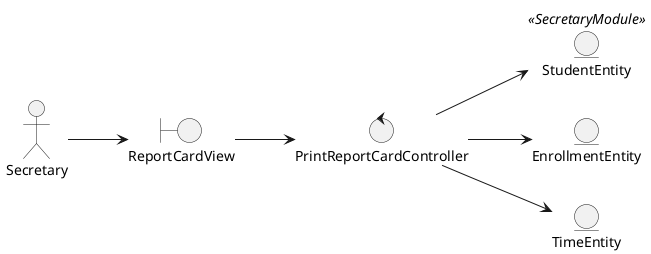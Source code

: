 @startuml
left to right direction

'--- Classes definition ---
actor Secretary

boundary ReportCardView

control PrintReportCardController

entity StudentEntity<<SecretaryModule>>
entity EnrollmentEntity
entity TimeEntity

'--- Actor relations ---
Secretary --> ReportCardView


'--- Views relations ---
ReportCardView --> PrintReportCardController

'--- Controllers relations ---
PrintReportCardController --> StudentEntity
PrintReportCardController --> EnrollmentEntity
PrintReportCardController --> TimeEntity

'--- Entity relations ---
@enduml